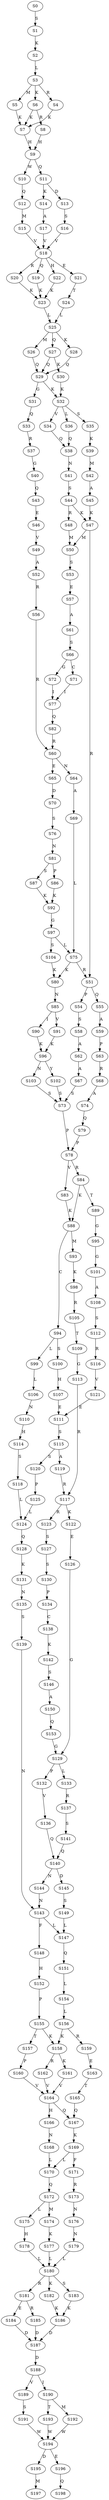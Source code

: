 strict digraph  {
	S0 -> S1 [ label = S ];
	S1 -> S2 [ label = K ];
	S2 -> S3 [ label = L ];
	S3 -> S4 [ label = R ];
	S3 -> S5 [ label = M ];
	S3 -> S6 [ label = K ];
	S4 -> S7 [ label = K ];
	S5 -> S7 [ label = K ];
	S6 -> S8 [ label = R ];
	S6 -> S7 [ label = K ];
	S7 -> S9 [ label = H ];
	S8 -> S9 [ label = H ];
	S9 -> S10 [ label = W ];
	S9 -> S11 [ label = Q ];
	S10 -> S12 [ label = Q ];
	S11 -> S13 [ label = D ];
	S11 -> S14 [ label = K ];
	S12 -> S15 [ label = M ];
	S13 -> S16 [ label = S ];
	S14 -> S17 [ label = A ];
	S15 -> S18 [ label = V ];
	S16 -> S18 [ label = V ];
	S17 -> S18 [ label = V ];
	S18 -> S19 [ label = Q ];
	S18 -> S20 [ label = R ];
	S18 -> S21 [ label = E ];
	S18 -> S22 [ label = H ];
	S19 -> S23 [ label = K ];
	S20 -> S23 [ label = K ];
	S21 -> S24 [ label = T ];
	S22 -> S23 [ label = K ];
	S23 -> S25 [ label = L ];
	S24 -> S25 [ label = L ];
	S25 -> S26 [ label = M ];
	S25 -> S27 [ label = Q ];
	S25 -> S28 [ label = K ];
	S26 -> S29 [ label = Q ];
	S27 -> S29 [ label = Q ];
	S27 -> S30 [ label = K ];
	S28 -> S29 [ label = Q ];
	S29 -> S31 [ label = G ];
	S29 -> S32 [ label = K ];
	S30 -> S32 [ label = K ];
	S31 -> S33 [ label = Q ];
	S32 -> S34 [ label = V ];
	S32 -> S35 [ label = S ];
	S32 -> S36 [ label = L ];
	S33 -> S37 [ label = R ];
	S34 -> S38 [ label = Q ];
	S35 -> S39 [ label = K ];
	S36 -> S38 [ label = Q ];
	S37 -> S40 [ label = G ];
	S38 -> S41 [ label = N ];
	S39 -> S42 [ label = M ];
	S40 -> S43 [ label = Q ];
	S41 -> S44 [ label = S ];
	S42 -> S45 [ label = A ];
	S43 -> S46 [ label = E ];
	S44 -> S47 [ label = K ];
	S44 -> S48 [ label = R ];
	S45 -> S47 [ label = K ];
	S46 -> S49 [ label = V ];
	S47 -> S50 [ label = M ];
	S47 -> S51 [ label = R ];
	S48 -> S50 [ label = M ];
	S49 -> S52 [ label = A ];
	S50 -> S53 [ label = S ];
	S51 -> S54 [ label = P ];
	S51 -> S55 [ label = Q ];
	S52 -> S56 [ label = R ];
	S53 -> S57 [ label = E ];
	S54 -> S58 [ label = S ];
	S55 -> S59 [ label = A ];
	S56 -> S60 [ label = R ];
	S57 -> S61 [ label = A ];
	S58 -> S62 [ label = A ];
	S59 -> S63 [ label = P ];
	S60 -> S64 [ label = N ];
	S60 -> S65 [ label = E ];
	S61 -> S66 [ label = S ];
	S62 -> S67 [ label = A ];
	S63 -> S68 [ label = R ];
	S64 -> S69 [ label = A ];
	S65 -> S70 [ label = D ];
	S66 -> S71 [ label = C ];
	S66 -> S72 [ label = G ];
	S67 -> S73 [ label = S ];
	S68 -> S74 [ label = A ];
	S69 -> S75 [ label = L ];
	S70 -> S76 [ label = S ];
	S71 -> S77 [ label = I ];
	S72 -> S77 [ label = I ];
	S73 -> S78 [ label = P ];
	S74 -> S79 [ label = Q ];
	S75 -> S51 [ label = R ];
	S75 -> S80 [ label = K ];
	S76 -> S81 [ label = N ];
	S77 -> S82 [ label = Q ];
	S78 -> S83 [ label = V ];
	S78 -> S84 [ label = R ];
	S79 -> S78 [ label = P ];
	S80 -> S85 [ label = N ];
	S81 -> S86 [ label = P ];
	S81 -> S87 [ label = S ];
	S82 -> S60 [ label = R ];
	S83 -> S88 [ label = K ];
	S84 -> S88 [ label = K ];
	S84 -> S89 [ label = T ];
	S85 -> S90 [ label = I ];
	S85 -> S91 [ label = V ];
	S86 -> S92 [ label = K ];
	S87 -> S92 [ label = K ];
	S88 -> S93 [ label = M ];
	S88 -> S94 [ label = C ];
	S89 -> S95 [ label = G ];
	S90 -> S96 [ label = K ];
	S91 -> S96 [ label = K ];
	S92 -> S97 [ label = G ];
	S93 -> S98 [ label = K ];
	S94 -> S99 [ label = L ];
	S94 -> S100 [ label = S ];
	S95 -> S101 [ label = G ];
	S96 -> S102 [ label = Y ];
	S96 -> S103 [ label = N ];
	S97 -> S75 [ label = L ];
	S97 -> S104 [ label = S ];
	S98 -> S105 [ label = R ];
	S99 -> S106 [ label = L ];
	S100 -> S107 [ label = H ];
	S101 -> S108 [ label = A ];
	S102 -> S73 [ label = S ];
	S103 -> S73 [ label = S ];
	S104 -> S80 [ label = K ];
	S105 -> S109 [ label = T ];
	S106 -> S110 [ label = N ];
	S107 -> S111 [ label = E ];
	S108 -> S112 [ label = S ];
	S109 -> S113 [ label = G ];
	S110 -> S114 [ label = H ];
	S111 -> S115 [ label = S ];
	S112 -> S116 [ label = R ];
	S113 -> S117 [ label = R ];
	S114 -> S118 [ label = S ];
	S115 -> S119 [ label = A ];
	S115 -> S120 [ label = S ];
	S116 -> S121 [ label = V ];
	S117 -> S122 [ label = K ];
	S117 -> S123 [ label = R ];
	S118 -> S124 [ label = L ];
	S119 -> S117 [ label = R ];
	S120 -> S125 [ label = P ];
	S121 -> S111 [ label = E ];
	S122 -> S126 [ label = E ];
	S123 -> S127 [ label = S ];
	S124 -> S128 [ label = Q ];
	S125 -> S124 [ label = L ];
	S126 -> S129 [ label = G ];
	S127 -> S130 [ label = S ];
	S128 -> S131 [ label = K ];
	S129 -> S132 [ label = P ];
	S129 -> S133 [ label = L ];
	S130 -> S134 [ label = P ];
	S131 -> S135 [ label = N ];
	S132 -> S136 [ label = V ];
	S133 -> S137 [ label = R ];
	S134 -> S138 [ label = C ];
	S135 -> S139 [ label = S ];
	S136 -> S140 [ label = Q ];
	S137 -> S141 [ label = S ];
	S138 -> S142 [ label = K ];
	S139 -> S143 [ label = N ];
	S140 -> S144 [ label = N ];
	S140 -> S145 [ label = D ];
	S141 -> S140 [ label = Q ];
	S142 -> S146 [ label = S ];
	S143 -> S147 [ label = L ];
	S143 -> S148 [ label = F ];
	S144 -> S143 [ label = N ];
	S145 -> S149 [ label = S ];
	S146 -> S150 [ label = A ];
	S147 -> S151 [ label = Q ];
	S148 -> S152 [ label = H ];
	S149 -> S147 [ label = L ];
	S150 -> S153 [ label = Q ];
	S151 -> S154 [ label = L ];
	S152 -> S155 [ label = P ];
	S153 -> S129 [ label = G ];
	S154 -> S156 [ label = L ];
	S155 -> S157 [ label = T ];
	S155 -> S158 [ label = K ];
	S156 -> S159 [ label = R ];
	S156 -> S158 [ label = K ];
	S157 -> S160 [ label = P ];
	S158 -> S161 [ label = K ];
	S158 -> S162 [ label = R ];
	S159 -> S163 [ label = E ];
	S160 -> S164 [ label = V ];
	S161 -> S164 [ label = V ];
	S162 -> S164 [ label = V ];
	S163 -> S165 [ label = T ];
	S164 -> S166 [ label = H ];
	S164 -> S167 [ label = Q ];
	S165 -> S167 [ label = Q ];
	S166 -> S168 [ label = N ];
	S167 -> S169 [ label = K ];
	S168 -> S170 [ label = L ];
	S169 -> S171 [ label = F ];
	S169 -> S170 [ label = L ];
	S170 -> S172 [ label = Q ];
	S171 -> S173 [ label = R ];
	S172 -> S174 [ label = M ];
	S172 -> S175 [ label = L ];
	S173 -> S176 [ label = N ];
	S174 -> S177 [ label = K ];
	S175 -> S178 [ label = H ];
	S176 -> S179 [ label = N ];
	S177 -> S180 [ label = L ];
	S178 -> S180 [ label = L ];
	S179 -> S180 [ label = L ];
	S180 -> S181 [ label = R ];
	S180 -> S182 [ label = K ];
	S180 -> S183 [ label = S ];
	S181 -> S184 [ label = E ];
	S181 -> S185 [ label = R ];
	S182 -> S186 [ label = K ];
	S183 -> S186 [ label = K ];
	S184 -> S187 [ label = D ];
	S185 -> S187 [ label = D ];
	S186 -> S187 [ label = D ];
	S187 -> S188 [ label = D ];
	S188 -> S189 [ label = V ];
	S188 -> S190 [ label = I ];
	S189 -> S191 [ label = S ];
	S190 -> S192 [ label = M ];
	S190 -> S193 [ label = T ];
	S191 -> S194 [ label = W ];
	S192 -> S194 [ label = W ];
	S193 -> S194 [ label = W ];
	S194 -> S195 [ label = D ];
	S194 -> S196 [ label = E ];
	S195 -> S197 [ label = M ];
	S196 -> S198 [ label = Q ];
}

